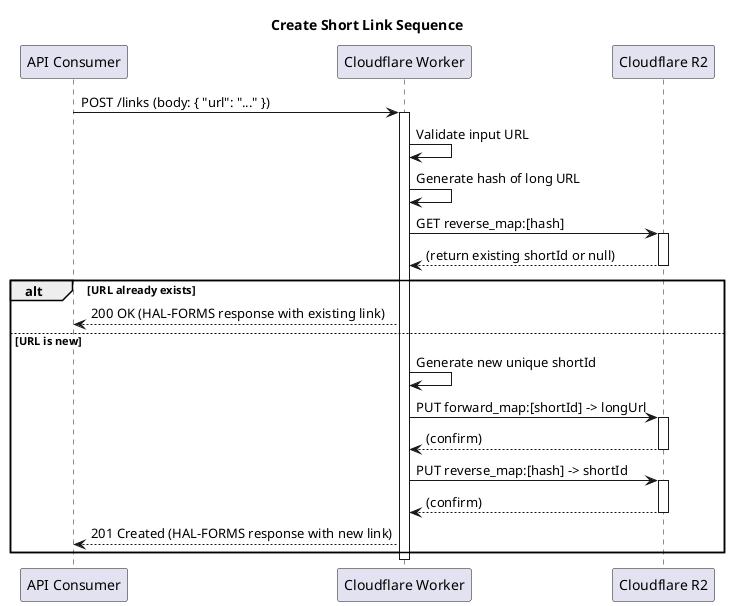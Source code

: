@startuml
title Create Short Link Sequence

participant "API Consumer" as consumer
participant "Cloudflare Worker" as worker
participant "Cloudflare R2" as r2

consumer -> worker: POST /links (body: { "url": "..." })
activate worker

worker -> worker: Validate input URL
worker -> worker: Generate hash of long URL

worker -> r2: GET reverse_map:[hash]
activate r2
r2 --> worker: (return existing shortId or null)
deactivate r2

alt URL already exists
    worker --> consumer: 200 OK (HAL-FORMS response with existing link)
else URL is new
    worker -> worker: Generate new unique shortId
    worker -> r2: PUT forward_map:[shortId] -> longUrl
    activate r2
    r2 --> worker: (confirm)
    deactivate r2
    worker -> r2: PUT reverse_map:[hash] -> shortId
    activate r2
    r2 --> worker: (confirm)
    deactivate r2
    worker --> consumer: 201 Created (HAL-FORMS response with new link)
end

deactivate worker

@enduml